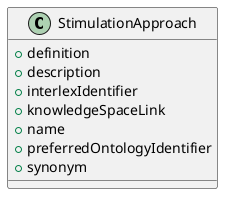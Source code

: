 @startuml
class StimulationApproach {
+definition
+description
+interlexIdentifier
+knowledgeSpaceLink
+name
+preferredOntologyIdentifier
+synonym

}

@enduml